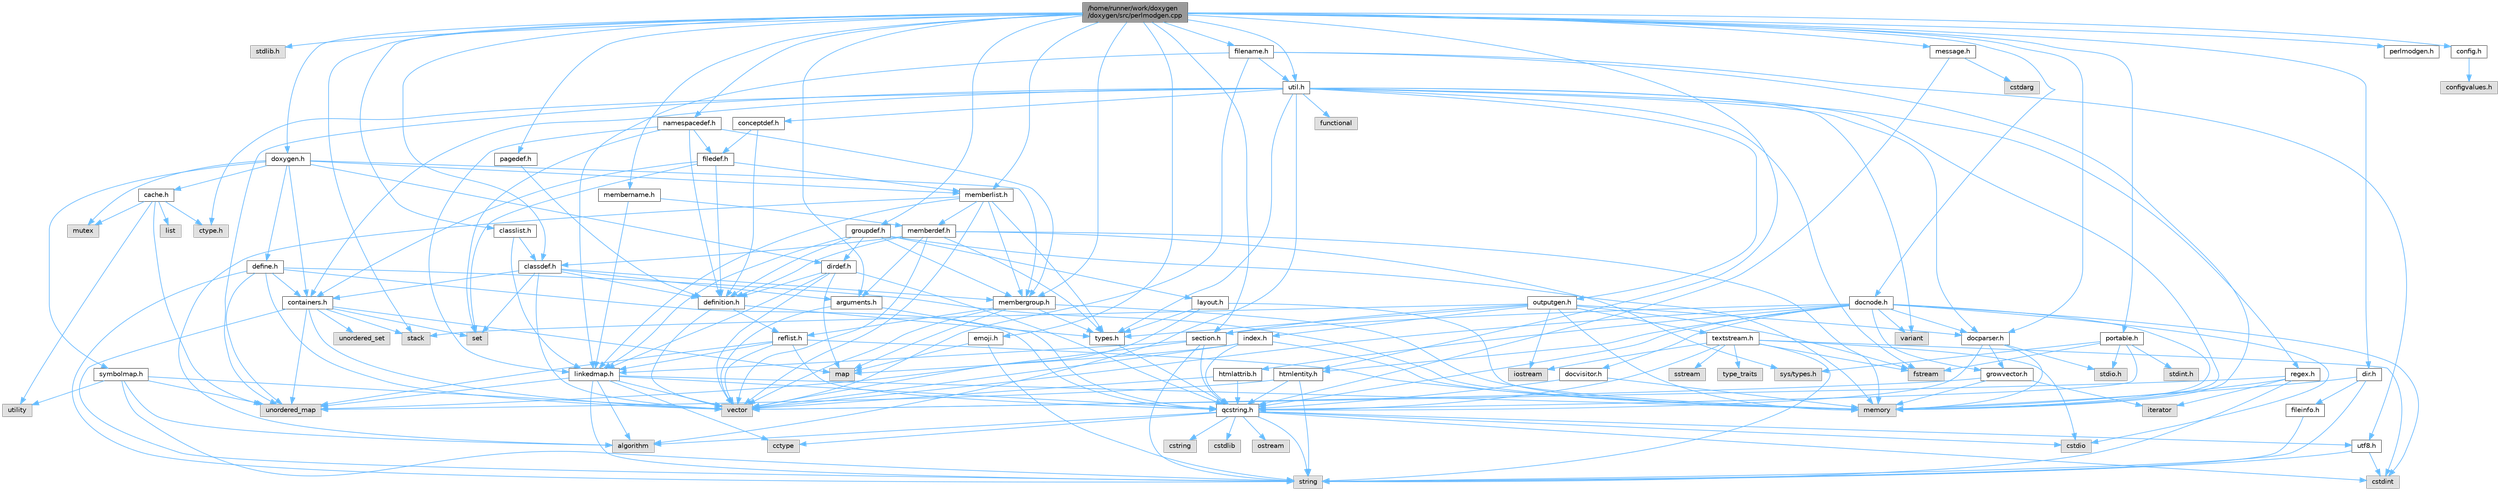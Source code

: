 digraph "/home/runner/work/doxygen/doxygen/src/perlmodgen.cpp"
{
 // INTERACTIVE_SVG=YES
 // LATEX_PDF_SIZE
  bgcolor="transparent";
  edge [fontname=Helvetica,fontsize=10,labelfontname=Helvetica,labelfontsize=10];
  node [fontname=Helvetica,fontsize=10,shape=box,height=0.2,width=0.4];
  Node1 [id="Node000001",label="/home/runner/work/doxygen\l/doxygen/src/perlmodgen.cpp",height=0.2,width=0.4,color="gray40", fillcolor="grey60", style="filled", fontcolor="black",tooltip=" "];
  Node1 -> Node2 [id="edge1_Node000001_Node000002",color="steelblue1",style="solid",tooltip=" "];
  Node2 [id="Node000002",label="stdlib.h",height=0.2,width=0.4,color="grey60", fillcolor="#E0E0E0", style="filled",tooltip=" "];
  Node1 -> Node3 [id="edge2_Node000001_Node000003",color="steelblue1",style="solid",tooltip=" "];
  Node3 [id="Node000003",label="stack",height=0.2,width=0.4,color="grey60", fillcolor="#E0E0E0", style="filled",tooltip=" "];
  Node1 -> Node4 [id="edge3_Node000001_Node000004",color="steelblue1",style="solid",tooltip=" "];
  Node4 [id="Node000004",label="perlmodgen.h",height=0.2,width=0.4,color="grey40", fillcolor="white", style="filled",URL="$df/d82/perlmodgen_8h.html",tooltip=" "];
  Node1 -> Node5 [id="edge4_Node000001_Node000005",color="steelblue1",style="solid",tooltip=" "];
  Node5 [id="Node000005",label="docparser.h",height=0.2,width=0.4,color="grey40", fillcolor="white", style="filled",URL="$de/d9c/docparser_8h.html",tooltip=" "];
  Node5 -> Node6 [id="edge5_Node000005_Node000006",color="steelblue1",style="solid",tooltip=" "];
  Node6 [id="Node000006",label="stdio.h",height=0.2,width=0.4,color="grey60", fillcolor="#E0E0E0", style="filled",tooltip=" "];
  Node5 -> Node7 [id="edge6_Node000005_Node000007",color="steelblue1",style="solid",tooltip=" "];
  Node7 [id="Node000007",label="memory",height=0.2,width=0.4,color="grey60", fillcolor="#E0E0E0", style="filled",tooltip=" "];
  Node5 -> Node8 [id="edge7_Node000005_Node000008",color="steelblue1",style="solid",tooltip=" "];
  Node8 [id="Node000008",label="qcstring.h",height=0.2,width=0.4,color="grey40", fillcolor="white", style="filled",URL="$d7/d5c/qcstring_8h.html",tooltip=" "];
  Node8 -> Node9 [id="edge8_Node000008_Node000009",color="steelblue1",style="solid",tooltip=" "];
  Node9 [id="Node000009",label="string",height=0.2,width=0.4,color="grey60", fillcolor="#E0E0E0", style="filled",tooltip=" "];
  Node8 -> Node10 [id="edge9_Node000008_Node000010",color="steelblue1",style="solid",tooltip=" "];
  Node10 [id="Node000010",label="algorithm",height=0.2,width=0.4,color="grey60", fillcolor="#E0E0E0", style="filled",tooltip=" "];
  Node8 -> Node11 [id="edge10_Node000008_Node000011",color="steelblue1",style="solid",tooltip=" "];
  Node11 [id="Node000011",label="cctype",height=0.2,width=0.4,color="grey60", fillcolor="#E0E0E0", style="filled",tooltip=" "];
  Node8 -> Node12 [id="edge11_Node000008_Node000012",color="steelblue1",style="solid",tooltip=" "];
  Node12 [id="Node000012",label="cstring",height=0.2,width=0.4,color="grey60", fillcolor="#E0E0E0", style="filled",tooltip=" "];
  Node8 -> Node13 [id="edge12_Node000008_Node000013",color="steelblue1",style="solid",tooltip=" "];
  Node13 [id="Node000013",label="cstdio",height=0.2,width=0.4,color="grey60", fillcolor="#E0E0E0", style="filled",tooltip=" "];
  Node8 -> Node14 [id="edge13_Node000008_Node000014",color="steelblue1",style="solid",tooltip=" "];
  Node14 [id="Node000014",label="cstdlib",height=0.2,width=0.4,color="grey60", fillcolor="#E0E0E0", style="filled",tooltip=" "];
  Node8 -> Node15 [id="edge14_Node000008_Node000015",color="steelblue1",style="solid",tooltip=" "];
  Node15 [id="Node000015",label="cstdint",height=0.2,width=0.4,color="grey60", fillcolor="#E0E0E0", style="filled",tooltip=" "];
  Node8 -> Node16 [id="edge15_Node000008_Node000016",color="steelblue1",style="solid",tooltip=" "];
  Node16 [id="Node000016",label="ostream",height=0.2,width=0.4,color="grey60", fillcolor="#E0E0E0", style="filled",tooltip=" "];
  Node8 -> Node17 [id="edge16_Node000008_Node000017",color="steelblue1",style="solid",tooltip=" "];
  Node17 [id="Node000017",label="utf8.h",height=0.2,width=0.4,color="grey40", fillcolor="white", style="filled",URL="$db/d7c/utf8_8h.html",tooltip="Various UTF8 related helper functions."];
  Node17 -> Node15 [id="edge17_Node000017_Node000015",color="steelblue1",style="solid",tooltip=" "];
  Node17 -> Node9 [id="edge18_Node000017_Node000009",color="steelblue1",style="solid",tooltip=" "];
  Node5 -> Node18 [id="edge19_Node000005_Node000018",color="steelblue1",style="solid",tooltip=" "];
  Node18 [id="Node000018",label="growvector.h",height=0.2,width=0.4,color="grey40", fillcolor="white", style="filled",URL="$d7/d50/growvector_8h.html",tooltip=" "];
  Node18 -> Node19 [id="edge20_Node000018_Node000019",color="steelblue1",style="solid",tooltip=" "];
  Node19 [id="Node000019",label="vector",height=0.2,width=0.4,color="grey60", fillcolor="#E0E0E0", style="filled",tooltip=" "];
  Node18 -> Node7 [id="edge21_Node000018_Node000007",color="steelblue1",style="solid",tooltip=" "];
  Node18 -> Node20 [id="edge22_Node000018_Node000020",color="steelblue1",style="solid",tooltip=" "];
  Node20 [id="Node000020",label="iterator",height=0.2,width=0.4,color="grey60", fillcolor="#E0E0E0", style="filled",tooltip=" "];
  Node1 -> Node21 [id="edge23_Node000001_Node000021",color="steelblue1",style="solid",tooltip=" "];
  Node21 [id="Node000021",label="docnode.h",height=0.2,width=0.4,color="grey40", fillcolor="white", style="filled",URL="$de/d2b/docnode_8h.html",tooltip=" "];
  Node21 -> Node13 [id="edge24_Node000021_Node000013",color="steelblue1",style="solid",tooltip=" "];
  Node21 -> Node15 [id="edge25_Node000021_Node000015",color="steelblue1",style="solid",tooltip=" "];
  Node21 -> Node19 [id="edge26_Node000021_Node000019",color="steelblue1",style="solid",tooltip=" "];
  Node21 -> Node7 [id="edge27_Node000021_Node000007",color="steelblue1",style="solid",tooltip=" "];
  Node21 -> Node22 [id="edge28_Node000021_Node000022",color="steelblue1",style="solid",tooltip=" "];
  Node22 [id="Node000022",label="variant",height=0.2,width=0.4,color="grey60", fillcolor="#E0E0E0", style="filled",tooltip=" "];
  Node21 -> Node8 [id="edge29_Node000021_Node000008",color="steelblue1",style="solid",tooltip=" "];
  Node21 -> Node23 [id="edge30_Node000021_Node000023",color="steelblue1",style="solid",tooltip=" "];
  Node23 [id="Node000023",label="docvisitor.h",height=0.2,width=0.4,color="grey40", fillcolor="white", style="filled",URL="$d2/d3c/docvisitor_8h.html",tooltip=" "];
  Node23 -> Node7 [id="edge31_Node000023_Node000007",color="steelblue1",style="solid",tooltip=" "];
  Node23 -> Node8 [id="edge32_Node000023_Node000008",color="steelblue1",style="solid",tooltip=" "];
  Node21 -> Node5 [id="edge33_Node000021_Node000005",color="steelblue1",style="solid",tooltip=" "];
  Node21 -> Node24 [id="edge34_Node000021_Node000024",color="steelblue1",style="solid",tooltip=" "];
  Node24 [id="Node000024",label="htmlattrib.h",height=0.2,width=0.4,color="grey40", fillcolor="white", style="filled",URL="$d0/d73/htmlattrib_8h.html",tooltip=" "];
  Node24 -> Node19 [id="edge35_Node000024_Node000019",color="steelblue1",style="solid",tooltip=" "];
  Node24 -> Node8 [id="edge36_Node000024_Node000008",color="steelblue1",style="solid",tooltip=" "];
  Node21 -> Node25 [id="edge37_Node000021_Node000025",color="steelblue1",style="solid",tooltip=" "];
  Node25 [id="Node000025",label="htmlentity.h",height=0.2,width=0.4,color="grey40", fillcolor="white", style="filled",URL="$db/dc6/htmlentity_8h.html",tooltip=" "];
  Node25 -> Node26 [id="edge38_Node000025_Node000026",color="steelblue1",style="solid",tooltip=" "];
  Node26 [id="Node000026",label="unordered_map",height=0.2,width=0.4,color="grey60", fillcolor="#E0E0E0", style="filled",tooltip=" "];
  Node25 -> Node9 [id="edge39_Node000025_Node000009",color="steelblue1",style="solid",tooltip=" "];
  Node25 -> Node8 [id="edge40_Node000025_Node000008",color="steelblue1",style="solid",tooltip=" "];
  Node21 -> Node18 [id="edge41_Node000021_Node000018",color="steelblue1",style="solid",tooltip=" "];
  Node21 -> Node27 [id="edge42_Node000021_Node000027",color="steelblue1",style="solid",tooltip=" "];
  Node27 [id="Node000027",label="section.h",height=0.2,width=0.4,color="grey40", fillcolor="white", style="filled",URL="$d1/d2a/section_8h.html",tooltip=" "];
  Node27 -> Node9 [id="edge43_Node000027_Node000009",color="steelblue1",style="solid",tooltip=" "];
  Node27 -> Node26 [id="edge44_Node000027_Node000026",color="steelblue1",style="solid",tooltip=" "];
  Node27 -> Node8 [id="edge45_Node000027_Node000008",color="steelblue1",style="solid",tooltip=" "];
  Node27 -> Node28 [id="edge46_Node000027_Node000028",color="steelblue1",style="solid",tooltip=" "];
  Node28 [id="Node000028",label="linkedmap.h",height=0.2,width=0.4,color="grey40", fillcolor="white", style="filled",URL="$da/de1/linkedmap_8h.html",tooltip=" "];
  Node28 -> Node26 [id="edge47_Node000028_Node000026",color="steelblue1",style="solid",tooltip=" "];
  Node28 -> Node19 [id="edge48_Node000028_Node000019",color="steelblue1",style="solid",tooltip=" "];
  Node28 -> Node7 [id="edge49_Node000028_Node000007",color="steelblue1",style="solid",tooltip=" "];
  Node28 -> Node9 [id="edge50_Node000028_Node000009",color="steelblue1",style="solid",tooltip=" "];
  Node28 -> Node10 [id="edge51_Node000028_Node000010",color="steelblue1",style="solid",tooltip=" "];
  Node28 -> Node11 [id="edge52_Node000028_Node000011",color="steelblue1",style="solid",tooltip=" "];
  Node28 -> Node8 [id="edge53_Node000028_Node000008",color="steelblue1",style="solid",tooltip=" "];
  Node1 -> Node29 [id="edge54_Node000001_Node000029",color="steelblue1",style="solid",tooltip=" "];
  Node29 [id="Node000029",label="message.h",height=0.2,width=0.4,color="grey40", fillcolor="white", style="filled",URL="$d2/d0d/message_8h.html",tooltip=" "];
  Node29 -> Node30 [id="edge55_Node000029_Node000030",color="steelblue1",style="solid",tooltip=" "];
  Node30 [id="Node000030",label="cstdarg",height=0.2,width=0.4,color="grey60", fillcolor="#E0E0E0", style="filled",tooltip=" "];
  Node29 -> Node8 [id="edge56_Node000029_Node000008",color="steelblue1",style="solid",tooltip=" "];
  Node1 -> Node31 [id="edge57_Node000001_Node000031",color="steelblue1",style="solid",tooltip=" "];
  Node31 [id="Node000031",label="doxygen.h",height=0.2,width=0.4,color="grey40", fillcolor="white", style="filled",URL="$d1/da1/doxygen_8h.html",tooltip=" "];
  Node31 -> Node32 [id="edge58_Node000031_Node000032",color="steelblue1",style="solid",tooltip=" "];
  Node32 [id="Node000032",label="mutex",height=0.2,width=0.4,color="grey60", fillcolor="#E0E0E0", style="filled",tooltip=" "];
  Node31 -> Node33 [id="edge59_Node000031_Node000033",color="steelblue1",style="solid",tooltip=" "];
  Node33 [id="Node000033",label="containers.h",height=0.2,width=0.4,color="grey40", fillcolor="white", style="filled",URL="$d5/d75/containers_8h.html",tooltip=" "];
  Node33 -> Node19 [id="edge60_Node000033_Node000019",color="steelblue1",style="solid",tooltip=" "];
  Node33 -> Node9 [id="edge61_Node000033_Node000009",color="steelblue1",style="solid",tooltip=" "];
  Node33 -> Node34 [id="edge62_Node000033_Node000034",color="steelblue1",style="solid",tooltip=" "];
  Node34 [id="Node000034",label="set",height=0.2,width=0.4,color="grey60", fillcolor="#E0E0E0", style="filled",tooltip=" "];
  Node33 -> Node35 [id="edge63_Node000033_Node000035",color="steelblue1",style="solid",tooltip=" "];
  Node35 [id="Node000035",label="map",height=0.2,width=0.4,color="grey60", fillcolor="#E0E0E0", style="filled",tooltip=" "];
  Node33 -> Node36 [id="edge64_Node000033_Node000036",color="steelblue1",style="solid",tooltip=" "];
  Node36 [id="Node000036",label="unordered_set",height=0.2,width=0.4,color="grey60", fillcolor="#E0E0E0", style="filled",tooltip=" "];
  Node33 -> Node26 [id="edge65_Node000033_Node000026",color="steelblue1",style="solid",tooltip=" "];
  Node33 -> Node3 [id="edge66_Node000033_Node000003",color="steelblue1",style="solid",tooltip=" "];
  Node31 -> Node37 [id="edge67_Node000031_Node000037",color="steelblue1",style="solid",tooltip=" "];
  Node37 [id="Node000037",label="membergroup.h",height=0.2,width=0.4,color="grey40", fillcolor="white", style="filled",URL="$d9/d11/membergroup_8h.html",tooltip=" "];
  Node37 -> Node19 [id="edge68_Node000037_Node000019",color="steelblue1",style="solid",tooltip=" "];
  Node37 -> Node35 [id="edge69_Node000037_Node000035",color="steelblue1",style="solid",tooltip=" "];
  Node37 -> Node7 [id="edge70_Node000037_Node000007",color="steelblue1",style="solid",tooltip=" "];
  Node37 -> Node38 [id="edge71_Node000037_Node000038",color="steelblue1",style="solid",tooltip=" "];
  Node38 [id="Node000038",label="types.h",height=0.2,width=0.4,color="grey40", fillcolor="white", style="filled",URL="$d9/d49/types_8h.html",tooltip="This file contains a number of basic enums and types."];
  Node38 -> Node8 [id="edge72_Node000038_Node000008",color="steelblue1",style="solid",tooltip=" "];
  Node37 -> Node39 [id="edge73_Node000037_Node000039",color="steelblue1",style="solid",tooltip=" "];
  Node39 [id="Node000039",label="reflist.h",height=0.2,width=0.4,color="grey40", fillcolor="white", style="filled",URL="$d1/d02/reflist_8h.html",tooltip=" "];
  Node39 -> Node19 [id="edge74_Node000039_Node000019",color="steelblue1",style="solid",tooltip=" "];
  Node39 -> Node26 [id="edge75_Node000039_Node000026",color="steelblue1",style="solid",tooltip=" "];
  Node39 -> Node7 [id="edge76_Node000039_Node000007",color="steelblue1",style="solid",tooltip=" "];
  Node39 -> Node8 [id="edge77_Node000039_Node000008",color="steelblue1",style="solid",tooltip=" "];
  Node39 -> Node28 [id="edge78_Node000039_Node000028",color="steelblue1",style="solid",tooltip=" "];
  Node31 -> Node40 [id="edge79_Node000031_Node000040",color="steelblue1",style="solid",tooltip=" "];
  Node40 [id="Node000040",label="dirdef.h",height=0.2,width=0.4,color="grey40", fillcolor="white", style="filled",URL="$d6/d15/dirdef_8h.html",tooltip=" "];
  Node40 -> Node19 [id="edge80_Node000040_Node000019",color="steelblue1",style="solid",tooltip=" "];
  Node40 -> Node35 [id="edge81_Node000040_Node000035",color="steelblue1",style="solid",tooltip=" "];
  Node40 -> Node8 [id="edge82_Node000040_Node000008",color="steelblue1",style="solid",tooltip=" "];
  Node40 -> Node28 [id="edge83_Node000040_Node000028",color="steelblue1",style="solid",tooltip=" "];
  Node40 -> Node41 [id="edge84_Node000040_Node000041",color="steelblue1",style="solid",tooltip=" "];
  Node41 [id="Node000041",label="definition.h",height=0.2,width=0.4,color="grey40", fillcolor="white", style="filled",URL="$df/da1/definition_8h.html",tooltip=" "];
  Node41 -> Node19 [id="edge85_Node000041_Node000019",color="steelblue1",style="solid",tooltip=" "];
  Node41 -> Node38 [id="edge86_Node000041_Node000038",color="steelblue1",style="solid",tooltip=" "];
  Node41 -> Node39 [id="edge87_Node000041_Node000039",color="steelblue1",style="solid",tooltip=" "];
  Node31 -> Node42 [id="edge88_Node000031_Node000042",color="steelblue1",style="solid",tooltip=" "];
  Node42 [id="Node000042",label="memberlist.h",height=0.2,width=0.4,color="grey40", fillcolor="white", style="filled",URL="$dd/d78/memberlist_8h.html",tooltip=" "];
  Node42 -> Node19 [id="edge89_Node000042_Node000019",color="steelblue1",style="solid",tooltip=" "];
  Node42 -> Node10 [id="edge90_Node000042_Node000010",color="steelblue1",style="solid",tooltip=" "];
  Node42 -> Node43 [id="edge91_Node000042_Node000043",color="steelblue1",style="solid",tooltip=" "];
  Node43 [id="Node000043",label="memberdef.h",height=0.2,width=0.4,color="grey40", fillcolor="white", style="filled",URL="$d4/d46/memberdef_8h.html",tooltip=" "];
  Node43 -> Node19 [id="edge92_Node000043_Node000019",color="steelblue1",style="solid",tooltip=" "];
  Node43 -> Node7 [id="edge93_Node000043_Node000007",color="steelblue1",style="solid",tooltip=" "];
  Node43 -> Node44 [id="edge94_Node000043_Node000044",color="steelblue1",style="solid",tooltip=" "];
  Node44 [id="Node000044",label="sys/types.h",height=0.2,width=0.4,color="grey60", fillcolor="#E0E0E0", style="filled",tooltip=" "];
  Node43 -> Node38 [id="edge95_Node000043_Node000038",color="steelblue1",style="solid",tooltip=" "];
  Node43 -> Node41 [id="edge96_Node000043_Node000041",color="steelblue1",style="solid",tooltip=" "];
  Node43 -> Node45 [id="edge97_Node000043_Node000045",color="steelblue1",style="solid",tooltip=" "];
  Node45 [id="Node000045",label="arguments.h",height=0.2,width=0.4,color="grey40", fillcolor="white", style="filled",URL="$df/d9b/arguments_8h.html",tooltip=" "];
  Node45 -> Node19 [id="edge98_Node000045_Node000019",color="steelblue1",style="solid",tooltip=" "];
  Node45 -> Node8 [id="edge99_Node000045_Node000008",color="steelblue1",style="solid",tooltip=" "];
  Node43 -> Node46 [id="edge100_Node000043_Node000046",color="steelblue1",style="solid",tooltip=" "];
  Node46 [id="Node000046",label="classdef.h",height=0.2,width=0.4,color="grey40", fillcolor="white", style="filled",URL="$d1/da6/classdef_8h.html",tooltip=" "];
  Node46 -> Node19 [id="edge101_Node000046_Node000019",color="steelblue1",style="solid",tooltip=" "];
  Node46 -> Node34 [id="edge102_Node000046_Node000034",color="steelblue1",style="solid",tooltip=" "];
  Node46 -> Node33 [id="edge103_Node000046_Node000033",color="steelblue1",style="solid",tooltip=" "];
  Node46 -> Node41 [id="edge104_Node000046_Node000041",color="steelblue1",style="solid",tooltip=" "];
  Node46 -> Node45 [id="edge105_Node000046_Node000045",color="steelblue1",style="solid",tooltip=" "];
  Node46 -> Node37 [id="edge106_Node000046_Node000037",color="steelblue1",style="solid",tooltip=" "];
  Node42 -> Node28 [id="edge107_Node000042_Node000028",color="steelblue1",style="solid",tooltip=" "];
  Node42 -> Node38 [id="edge108_Node000042_Node000038",color="steelblue1",style="solid",tooltip=" "];
  Node42 -> Node37 [id="edge109_Node000042_Node000037",color="steelblue1",style="solid",tooltip=" "];
  Node31 -> Node47 [id="edge110_Node000031_Node000047",color="steelblue1",style="solid",tooltip=" "];
  Node47 [id="Node000047",label="define.h",height=0.2,width=0.4,color="grey40", fillcolor="white", style="filled",URL="$df/d67/define_8h.html",tooltip=" "];
  Node47 -> Node19 [id="edge111_Node000047_Node000019",color="steelblue1",style="solid",tooltip=" "];
  Node47 -> Node7 [id="edge112_Node000047_Node000007",color="steelblue1",style="solid",tooltip=" "];
  Node47 -> Node9 [id="edge113_Node000047_Node000009",color="steelblue1",style="solid",tooltip=" "];
  Node47 -> Node26 [id="edge114_Node000047_Node000026",color="steelblue1",style="solid",tooltip=" "];
  Node47 -> Node8 [id="edge115_Node000047_Node000008",color="steelblue1",style="solid",tooltip=" "];
  Node47 -> Node33 [id="edge116_Node000047_Node000033",color="steelblue1",style="solid",tooltip=" "];
  Node31 -> Node48 [id="edge117_Node000031_Node000048",color="steelblue1",style="solid",tooltip=" "];
  Node48 [id="Node000048",label="cache.h",height=0.2,width=0.4,color="grey40", fillcolor="white", style="filled",URL="$d3/d26/cache_8h.html",tooltip=" "];
  Node48 -> Node49 [id="edge118_Node000048_Node000049",color="steelblue1",style="solid",tooltip=" "];
  Node49 [id="Node000049",label="list",height=0.2,width=0.4,color="grey60", fillcolor="#E0E0E0", style="filled",tooltip=" "];
  Node48 -> Node26 [id="edge119_Node000048_Node000026",color="steelblue1",style="solid",tooltip=" "];
  Node48 -> Node32 [id="edge120_Node000048_Node000032",color="steelblue1",style="solid",tooltip=" "];
  Node48 -> Node50 [id="edge121_Node000048_Node000050",color="steelblue1",style="solid",tooltip=" "];
  Node50 [id="Node000050",label="utility",height=0.2,width=0.4,color="grey60", fillcolor="#E0E0E0", style="filled",tooltip=" "];
  Node48 -> Node51 [id="edge122_Node000048_Node000051",color="steelblue1",style="solid",tooltip=" "];
  Node51 [id="Node000051",label="ctype.h",height=0.2,width=0.4,color="grey60", fillcolor="#E0E0E0", style="filled",tooltip=" "];
  Node31 -> Node52 [id="edge123_Node000031_Node000052",color="steelblue1",style="solid",tooltip=" "];
  Node52 [id="Node000052",label="symbolmap.h",height=0.2,width=0.4,color="grey40", fillcolor="white", style="filled",URL="$d7/ddd/symbolmap_8h.html",tooltip=" "];
  Node52 -> Node10 [id="edge124_Node000052_Node000010",color="steelblue1",style="solid",tooltip=" "];
  Node52 -> Node26 [id="edge125_Node000052_Node000026",color="steelblue1",style="solid",tooltip=" "];
  Node52 -> Node19 [id="edge126_Node000052_Node000019",color="steelblue1",style="solid",tooltip=" "];
  Node52 -> Node9 [id="edge127_Node000052_Node000009",color="steelblue1",style="solid",tooltip=" "];
  Node52 -> Node50 [id="edge128_Node000052_Node000050",color="steelblue1",style="solid",tooltip=" "];
  Node1 -> Node53 [id="edge129_Node000001_Node000053",color="steelblue1",style="solid",tooltip=" "];
  Node53 [id="Node000053",label="pagedef.h",height=0.2,width=0.4,color="grey40", fillcolor="white", style="filled",URL="$dd/d66/pagedef_8h.html",tooltip=" "];
  Node53 -> Node41 [id="edge130_Node000053_Node000041",color="steelblue1",style="solid",tooltip=" "];
  Node1 -> Node42 [id="edge131_Node000001_Node000042",color="steelblue1",style="solid",tooltip=" "];
  Node1 -> Node45 [id="edge132_Node000001_Node000045",color="steelblue1",style="solid",tooltip=" "];
  Node1 -> Node54 [id="edge133_Node000001_Node000054",color="steelblue1",style="solid",tooltip=" "];
  Node54 [id="Node000054",label="config.h",height=0.2,width=0.4,color="grey40", fillcolor="white", style="filled",URL="$db/d16/config_8h.html",tooltip=" "];
  Node54 -> Node55 [id="edge134_Node000054_Node000055",color="steelblue1",style="solid",tooltip=" "];
  Node55 [id="Node000055",label="configvalues.h",height=0.2,width=0.4,color="grey60", fillcolor="#E0E0E0", style="filled",tooltip=" "];
  Node1 -> Node56 [id="edge135_Node000001_Node000056",color="steelblue1",style="solid",tooltip=" "];
  Node56 [id="Node000056",label="groupdef.h",height=0.2,width=0.4,color="grey40", fillcolor="white", style="filled",URL="$d1/de6/groupdef_8h.html",tooltip=" "];
  Node56 -> Node7 [id="edge136_Node000056_Node000007",color="steelblue1",style="solid",tooltip=" "];
  Node56 -> Node41 [id="edge137_Node000056_Node000041",color="steelblue1",style="solid",tooltip=" "];
  Node56 -> Node40 [id="edge138_Node000056_Node000040",color="steelblue1",style="solid",tooltip=" "];
  Node56 -> Node57 [id="edge139_Node000056_Node000057",color="steelblue1",style="solid",tooltip=" "];
  Node57 [id="Node000057",label="layout.h",height=0.2,width=0.4,color="grey40", fillcolor="white", style="filled",URL="$db/d51/layout_8h.html",tooltip=" "];
  Node57 -> Node7 [id="edge140_Node000057_Node000007",color="steelblue1",style="solid",tooltip=" "];
  Node57 -> Node19 [id="edge141_Node000057_Node000019",color="steelblue1",style="solid",tooltip=" "];
  Node57 -> Node38 [id="edge142_Node000057_Node000038",color="steelblue1",style="solid",tooltip=" "];
  Node56 -> Node37 [id="edge143_Node000056_Node000037",color="steelblue1",style="solid",tooltip=" "];
  Node56 -> Node28 [id="edge144_Node000056_Node000028",color="steelblue1",style="solid",tooltip=" "];
  Node1 -> Node46 [id="edge145_Node000001_Node000046",color="steelblue1",style="solid",tooltip=" "];
  Node1 -> Node58 [id="edge146_Node000001_Node000058",color="steelblue1",style="solid",tooltip=" "];
  Node58 [id="Node000058",label="classlist.h",height=0.2,width=0.4,color="grey40", fillcolor="white", style="filled",URL="$d2/df8/classlist_8h.html",tooltip=" "];
  Node58 -> Node28 [id="edge147_Node000058_Node000028",color="steelblue1",style="solid",tooltip=" "];
  Node58 -> Node46 [id="edge148_Node000058_Node000046",color="steelblue1",style="solid",tooltip=" "];
  Node1 -> Node59 [id="edge149_Node000001_Node000059",color="steelblue1",style="solid",tooltip=" "];
  Node59 [id="Node000059",label="filename.h",height=0.2,width=0.4,color="grey40", fillcolor="white", style="filled",URL="$dc/dd6/filename_8h.html",tooltip=" "];
  Node59 -> Node7 [id="edge150_Node000059_Node000007",color="steelblue1",style="solid",tooltip=" "];
  Node59 -> Node19 [id="edge151_Node000059_Node000019",color="steelblue1",style="solid",tooltip=" "];
  Node59 -> Node28 [id="edge152_Node000059_Node000028",color="steelblue1",style="solid",tooltip=" "];
  Node59 -> Node17 [id="edge153_Node000059_Node000017",color="steelblue1",style="solid",tooltip=" "];
  Node59 -> Node60 [id="edge154_Node000059_Node000060",color="steelblue1",style="solid",tooltip=" "];
  Node60 [id="Node000060",label="util.h",height=0.2,width=0.4,color="grey40", fillcolor="white", style="filled",URL="$d8/d3c/util_8h.html",tooltip="A bunch of utility functions."];
  Node60 -> Node7 [id="edge155_Node000060_Node000007",color="steelblue1",style="solid",tooltip=" "];
  Node60 -> Node26 [id="edge156_Node000060_Node000026",color="steelblue1",style="solid",tooltip=" "];
  Node60 -> Node10 [id="edge157_Node000060_Node000010",color="steelblue1",style="solid",tooltip=" "];
  Node60 -> Node61 [id="edge158_Node000060_Node000061",color="steelblue1",style="solid",tooltip=" "];
  Node61 [id="Node000061",label="functional",height=0.2,width=0.4,color="grey60", fillcolor="#E0E0E0", style="filled",tooltip=" "];
  Node60 -> Node62 [id="edge159_Node000060_Node000062",color="steelblue1",style="solid",tooltip=" "];
  Node62 [id="Node000062",label="fstream",height=0.2,width=0.4,color="grey60", fillcolor="#E0E0E0", style="filled",tooltip=" "];
  Node60 -> Node22 [id="edge160_Node000060_Node000022",color="steelblue1",style="solid",tooltip=" "];
  Node60 -> Node51 [id="edge161_Node000060_Node000051",color="steelblue1",style="solid",tooltip=" "];
  Node60 -> Node38 [id="edge162_Node000060_Node000038",color="steelblue1",style="solid",tooltip=" "];
  Node60 -> Node5 [id="edge163_Node000060_Node000005",color="steelblue1",style="solid",tooltip=" "];
  Node60 -> Node33 [id="edge164_Node000060_Node000033",color="steelblue1",style="solid",tooltip=" "];
  Node60 -> Node63 [id="edge165_Node000060_Node000063",color="steelblue1",style="solid",tooltip=" "];
  Node63 [id="Node000063",label="outputgen.h",height=0.2,width=0.4,color="grey40", fillcolor="white", style="filled",URL="$df/d06/outputgen_8h.html",tooltip=" "];
  Node63 -> Node7 [id="edge166_Node000063_Node000007",color="steelblue1",style="solid",tooltip=" "];
  Node63 -> Node3 [id="edge167_Node000063_Node000003",color="steelblue1",style="solid",tooltip=" "];
  Node63 -> Node64 [id="edge168_Node000063_Node000064",color="steelblue1",style="solid",tooltip=" "];
  Node64 [id="Node000064",label="iostream",height=0.2,width=0.4,color="grey60", fillcolor="#E0E0E0", style="filled",tooltip=" "];
  Node63 -> Node62 [id="edge169_Node000063_Node000062",color="steelblue1",style="solid",tooltip=" "];
  Node63 -> Node38 [id="edge170_Node000063_Node000038",color="steelblue1",style="solid",tooltip=" "];
  Node63 -> Node65 [id="edge171_Node000063_Node000065",color="steelblue1",style="solid",tooltip=" "];
  Node65 [id="Node000065",label="index.h",height=0.2,width=0.4,color="grey40", fillcolor="white", style="filled",URL="$d1/db5/index_8h.html",tooltip=" "];
  Node65 -> Node7 [id="edge172_Node000065_Node000007",color="steelblue1",style="solid",tooltip=" "];
  Node65 -> Node19 [id="edge173_Node000065_Node000019",color="steelblue1",style="solid",tooltip=" "];
  Node65 -> Node35 [id="edge174_Node000065_Node000035",color="steelblue1",style="solid",tooltip=" "];
  Node65 -> Node8 [id="edge175_Node000065_Node000008",color="steelblue1",style="solid",tooltip=" "];
  Node63 -> Node27 [id="edge176_Node000063_Node000027",color="steelblue1",style="solid",tooltip=" "];
  Node63 -> Node66 [id="edge177_Node000063_Node000066",color="steelblue1",style="solid",tooltip=" "];
  Node66 [id="Node000066",label="textstream.h",height=0.2,width=0.4,color="grey40", fillcolor="white", style="filled",URL="$d4/d7d/textstream_8h.html",tooltip=" "];
  Node66 -> Node9 [id="edge178_Node000066_Node000009",color="steelblue1",style="solid",tooltip=" "];
  Node66 -> Node64 [id="edge179_Node000066_Node000064",color="steelblue1",style="solid",tooltip=" "];
  Node66 -> Node67 [id="edge180_Node000066_Node000067",color="steelblue1",style="solid",tooltip=" "];
  Node67 [id="Node000067",label="sstream",height=0.2,width=0.4,color="grey60", fillcolor="#E0E0E0", style="filled",tooltip=" "];
  Node66 -> Node15 [id="edge181_Node000066_Node000015",color="steelblue1",style="solid",tooltip=" "];
  Node66 -> Node13 [id="edge182_Node000066_Node000013",color="steelblue1",style="solid",tooltip=" "];
  Node66 -> Node62 [id="edge183_Node000066_Node000062",color="steelblue1",style="solid",tooltip=" "];
  Node66 -> Node68 [id="edge184_Node000066_Node000068",color="steelblue1",style="solid",tooltip=" "];
  Node68 [id="Node000068",label="type_traits",height=0.2,width=0.4,color="grey60", fillcolor="#E0E0E0", style="filled",tooltip=" "];
  Node66 -> Node8 [id="edge185_Node000066_Node000008",color="steelblue1",style="solid",tooltip=" "];
  Node63 -> Node5 [id="edge186_Node000063_Node000005",color="steelblue1",style="solid",tooltip=" "];
  Node60 -> Node69 [id="edge187_Node000060_Node000069",color="steelblue1",style="solid",tooltip=" "];
  Node69 [id="Node000069",label="regex.h",height=0.2,width=0.4,color="grey40", fillcolor="white", style="filled",URL="$d1/d21/regex_8h.html",tooltip=" "];
  Node69 -> Node7 [id="edge188_Node000069_Node000007",color="steelblue1",style="solid",tooltip=" "];
  Node69 -> Node9 [id="edge189_Node000069_Node000009",color="steelblue1",style="solid",tooltip=" "];
  Node69 -> Node19 [id="edge190_Node000069_Node000019",color="steelblue1",style="solid",tooltip=" "];
  Node69 -> Node20 [id="edge191_Node000069_Node000020",color="steelblue1",style="solid",tooltip=" "];
  Node60 -> Node70 [id="edge192_Node000060_Node000070",color="steelblue1",style="solid",tooltip=" "];
  Node70 [id="Node000070",label="conceptdef.h",height=0.2,width=0.4,color="grey40", fillcolor="white", style="filled",URL="$da/df1/conceptdef_8h.html",tooltip=" "];
  Node70 -> Node41 [id="edge193_Node000070_Node000041",color="steelblue1",style="solid",tooltip=" "];
  Node70 -> Node71 [id="edge194_Node000070_Node000071",color="steelblue1",style="solid",tooltip=" "];
  Node71 [id="Node000071",label="filedef.h",height=0.2,width=0.4,color="grey40", fillcolor="white", style="filled",URL="$d4/d3a/filedef_8h.html",tooltip=" "];
  Node71 -> Node34 [id="edge195_Node000071_Node000034",color="steelblue1",style="solid",tooltip=" "];
  Node71 -> Node41 [id="edge196_Node000071_Node000041",color="steelblue1",style="solid",tooltip=" "];
  Node71 -> Node42 [id="edge197_Node000071_Node000042",color="steelblue1",style="solid",tooltip=" "];
  Node71 -> Node33 [id="edge198_Node000071_Node000033",color="steelblue1",style="solid",tooltip=" "];
  Node1 -> Node72 [id="edge199_Node000001_Node000072",color="steelblue1",style="solid",tooltip=" "];
  Node72 [id="Node000072",label="membername.h",height=0.2,width=0.4,color="grey40", fillcolor="white", style="filled",URL="$d7/dfc/membername_8h.html",tooltip=" "];
  Node72 -> Node43 [id="edge200_Node000072_Node000043",color="steelblue1",style="solid",tooltip=" "];
  Node72 -> Node28 [id="edge201_Node000072_Node000028",color="steelblue1",style="solid",tooltip=" "];
  Node1 -> Node73 [id="edge202_Node000001_Node000073",color="steelblue1",style="solid",tooltip=" "];
  Node73 [id="Node000073",label="namespacedef.h",height=0.2,width=0.4,color="grey40", fillcolor="white", style="filled",URL="$d7/d97/namespacedef_8h.html",tooltip=" "];
  Node73 -> Node34 [id="edge203_Node000073_Node000034",color="steelblue1",style="solid",tooltip=" "];
  Node73 -> Node41 [id="edge204_Node000073_Node000041",color="steelblue1",style="solid",tooltip=" "];
  Node73 -> Node71 [id="edge205_Node000073_Node000071",color="steelblue1",style="solid",tooltip=" "];
  Node73 -> Node28 [id="edge206_Node000073_Node000028",color="steelblue1",style="solid",tooltip=" "];
  Node73 -> Node37 [id="edge207_Node000073_Node000037",color="steelblue1",style="solid",tooltip=" "];
  Node1 -> Node37 [id="edge208_Node000001_Node000037",color="steelblue1",style="solid",tooltip=" "];
  Node1 -> Node27 [id="edge209_Node000001_Node000027",color="steelblue1",style="solid",tooltip=" "];
  Node1 -> Node60 [id="edge210_Node000001_Node000060",color="steelblue1",style="solid",tooltip=" "];
  Node1 -> Node25 [id="edge211_Node000001_Node000025",color="steelblue1",style="solid",tooltip=" "];
  Node1 -> Node74 [id="edge212_Node000001_Node000074",color="steelblue1",style="solid",tooltip=" "];
  Node74 [id="Node000074",label="emoji.h",height=0.2,width=0.4,color="grey40", fillcolor="white", style="filled",URL="$d6/dd3/emoji_8h.html",tooltip=" "];
  Node74 -> Node35 [id="edge213_Node000074_Node000035",color="steelblue1",style="solid",tooltip=" "];
  Node74 -> Node9 [id="edge214_Node000074_Node000009",color="steelblue1",style="solid",tooltip=" "];
  Node1 -> Node75 [id="edge215_Node000001_Node000075",color="steelblue1",style="solid",tooltip=" "];
  Node75 [id="Node000075",label="dir.h",height=0.2,width=0.4,color="grey40", fillcolor="white", style="filled",URL="$df/d9c/dir_8h.html",tooltip=" "];
  Node75 -> Node9 [id="edge216_Node000075_Node000009",color="steelblue1",style="solid",tooltip=" "];
  Node75 -> Node7 [id="edge217_Node000075_Node000007",color="steelblue1",style="solid",tooltip=" "];
  Node75 -> Node76 [id="edge218_Node000075_Node000076",color="steelblue1",style="solid",tooltip=" "];
  Node76 [id="Node000076",label="fileinfo.h",height=0.2,width=0.4,color="grey40", fillcolor="white", style="filled",URL="$df/d45/fileinfo_8h.html",tooltip=" "];
  Node76 -> Node9 [id="edge219_Node000076_Node000009",color="steelblue1",style="solid",tooltip=" "];
  Node1 -> Node77 [id="edge220_Node000001_Node000077",color="steelblue1",style="solid",tooltip=" "];
  Node77 [id="Node000077",label="portable.h",height=0.2,width=0.4,color="grey40", fillcolor="white", style="filled",URL="$d2/de2/portable_8h.html",tooltip="Portable versions of functions that are platform dependent."];
  Node77 -> Node6 [id="edge221_Node000077_Node000006",color="steelblue1",style="solid",tooltip=" "];
  Node77 -> Node44 [id="edge222_Node000077_Node000044",color="steelblue1",style="solid",tooltip=" "];
  Node77 -> Node78 [id="edge223_Node000077_Node000078",color="steelblue1",style="solid",tooltip=" "];
  Node78 [id="Node000078",label="stdint.h",height=0.2,width=0.4,color="grey60", fillcolor="#E0E0E0", style="filled",tooltip=" "];
  Node77 -> Node62 [id="edge224_Node000077_Node000062",color="steelblue1",style="solid",tooltip=" "];
  Node77 -> Node8 [id="edge225_Node000077_Node000008",color="steelblue1",style="solid",tooltip=" "];
}
